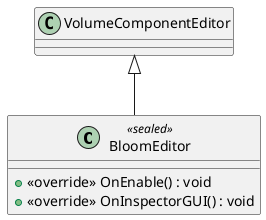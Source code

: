 @startuml
class BloomEditor <<sealed>> {
    + <<override>> OnEnable() : void
    + <<override>> OnInspectorGUI() : void
}
VolumeComponentEditor <|-- BloomEditor
@enduml
